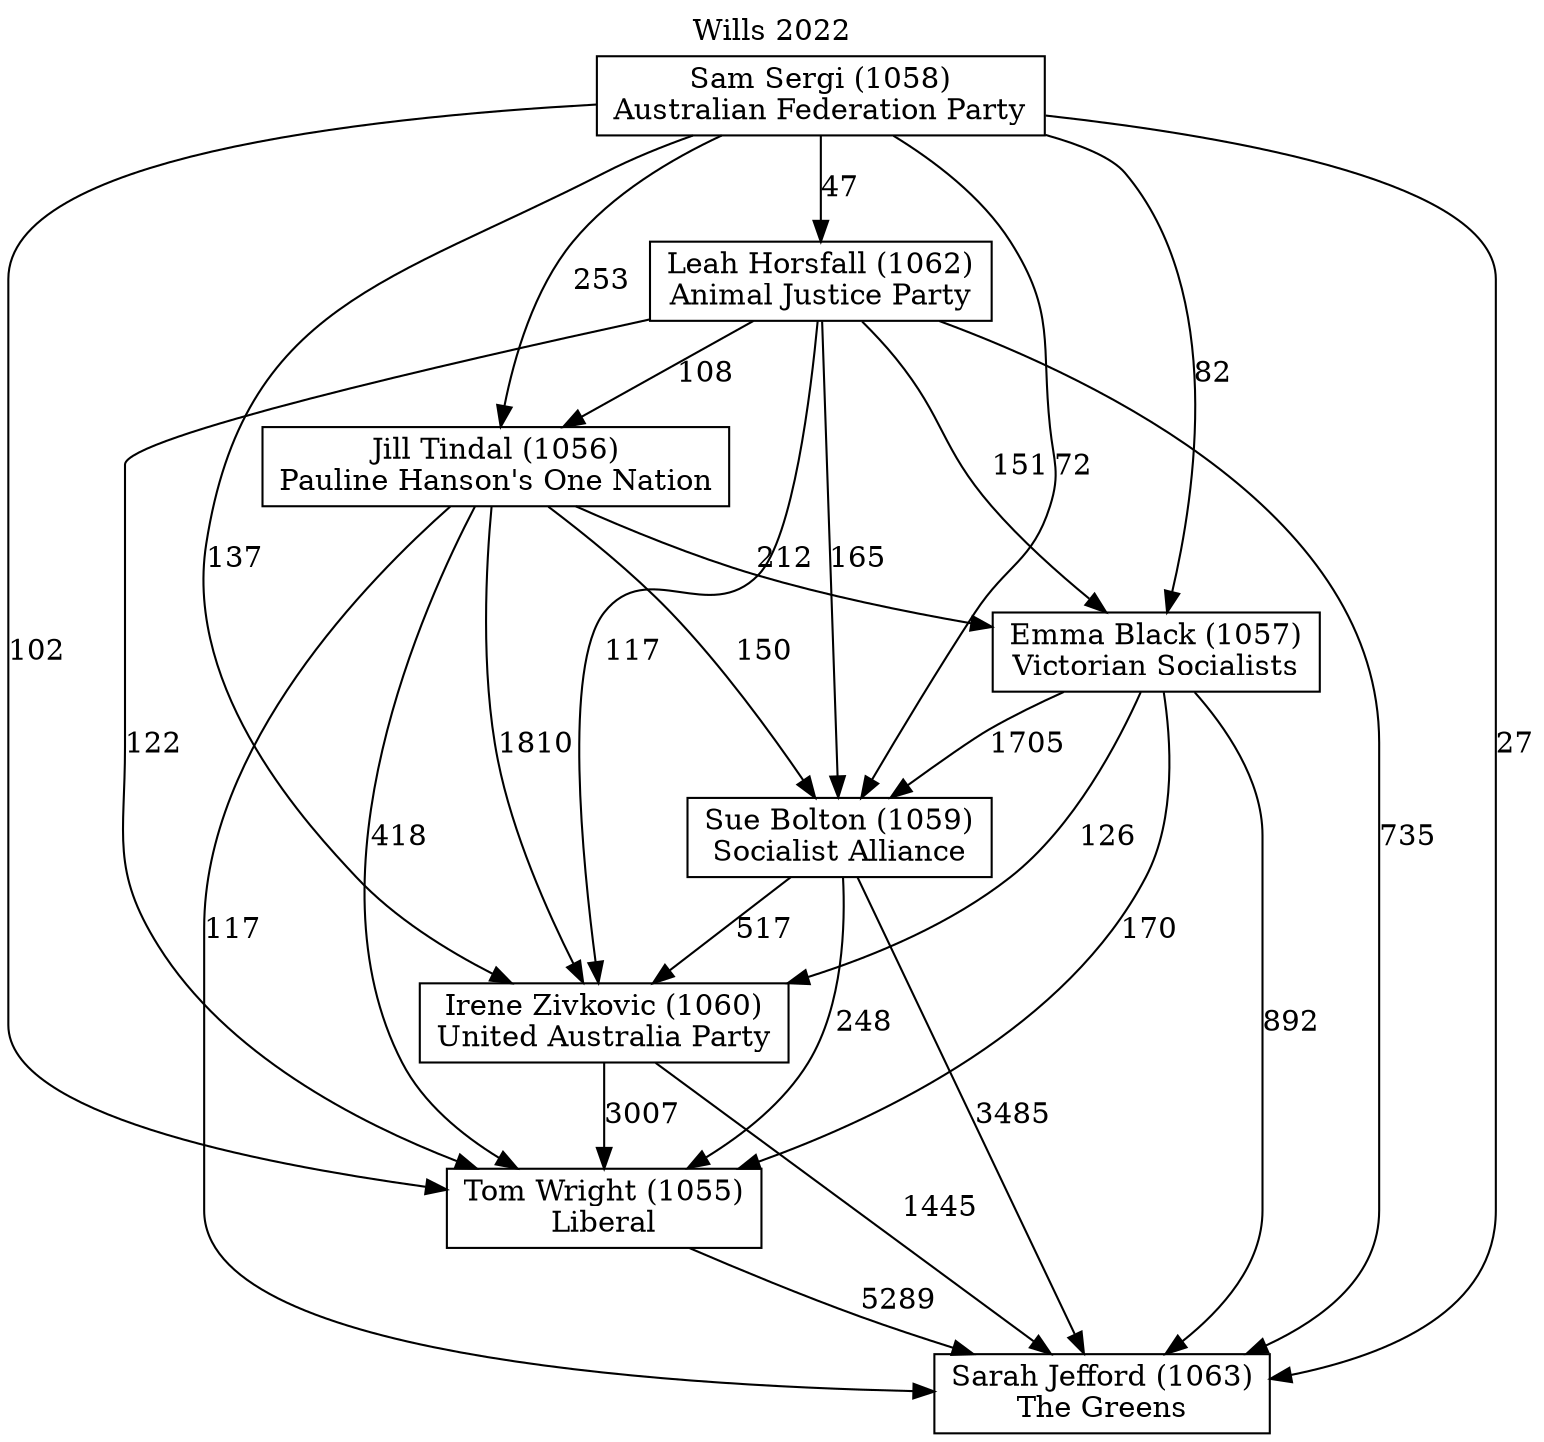 // House preference flow
digraph "Sarah Jefford (1063)_Wills_2022" {
	graph [label="Wills 2022" labelloc=t mclimit=10]
	node [shape=box]
	"Sam Sergi (1058)" [label="Sam Sergi (1058)
Australian Federation Party"]
	"Jill Tindal (1056)" [label="Jill Tindal (1056)
Pauline Hanson's One Nation"]
	"Leah Horsfall (1062)" [label="Leah Horsfall (1062)
Animal Justice Party"]
	"Tom Wright (1055)" [label="Tom Wright (1055)
Liberal"]
	"Sue Bolton (1059)" [label="Sue Bolton (1059)
Socialist Alliance"]
	"Irene Zivkovic (1060)" [label="Irene Zivkovic (1060)
United Australia Party"]
	"Sarah Jefford (1063)" [label="Sarah Jefford (1063)
The Greens"]
	"Emma Black (1057)" [label="Emma Black (1057)
Victorian Socialists"]
	"Leah Horsfall (1062)" -> "Irene Zivkovic (1060)" [label=117]
	"Emma Black (1057)" -> "Irene Zivkovic (1060)" [label=126]
	"Irene Zivkovic (1060)" -> "Tom Wright (1055)" [label=3007]
	"Irene Zivkovic (1060)" -> "Sarah Jefford (1063)" [label=1445]
	"Leah Horsfall (1062)" -> "Jill Tindal (1056)" [label=108]
	"Sam Sergi (1058)" -> "Irene Zivkovic (1060)" [label=137]
	"Leah Horsfall (1062)" -> "Sarah Jefford (1063)" [label=735]
	"Sue Bolton (1059)" -> "Irene Zivkovic (1060)" [label=517]
	"Sam Sergi (1058)" -> "Leah Horsfall (1062)" [label=47]
	"Jill Tindal (1056)" -> "Emma Black (1057)" [label=212]
	"Sam Sergi (1058)" -> "Sue Bolton (1059)" [label=72]
	"Sam Sergi (1058)" -> "Emma Black (1057)" [label=82]
	"Sam Sergi (1058)" -> "Sarah Jefford (1063)" [label=27]
	"Emma Black (1057)" -> "Sarah Jefford (1063)" [label=892]
	"Emma Black (1057)" -> "Tom Wright (1055)" [label=170]
	"Jill Tindal (1056)" -> "Tom Wright (1055)" [label=418]
	"Leah Horsfall (1062)" -> "Emma Black (1057)" [label=151]
	"Tom Wright (1055)" -> "Sarah Jefford (1063)" [label=5289]
	"Jill Tindal (1056)" -> "Irene Zivkovic (1060)" [label=1810]
	"Sue Bolton (1059)" -> "Tom Wright (1055)" [label=248]
	"Emma Black (1057)" -> "Sue Bolton (1059)" [label=1705]
	"Sam Sergi (1058)" -> "Tom Wright (1055)" [label=102]
	"Leah Horsfall (1062)" -> "Sue Bolton (1059)" [label=165]
	"Sam Sergi (1058)" -> "Jill Tindal (1056)" [label=253]
	"Sue Bolton (1059)" -> "Sarah Jefford (1063)" [label=3485]
	"Jill Tindal (1056)" -> "Sue Bolton (1059)" [label=150]
	"Jill Tindal (1056)" -> "Sarah Jefford (1063)" [label=117]
	"Leah Horsfall (1062)" -> "Tom Wright (1055)" [label=122]
}
